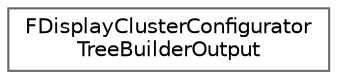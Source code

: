 digraph "Graphical Class Hierarchy"
{
 // INTERACTIVE_SVG=YES
 // LATEX_PDF_SIZE
  bgcolor="transparent";
  edge [fontname=Helvetica,fontsize=10,labelfontname=Helvetica,labelfontsize=10];
  node [fontname=Helvetica,fontsize=10,shape=box,height=0.2,width=0.4];
  rankdir="LR";
  Node0 [id="Node000000",label="FDisplayClusterConfigurator\lTreeBuilderOutput",height=0.2,width=0.4,color="grey40", fillcolor="white", style="filled",URL="$df/d88/structFDisplayClusterConfiguratorTreeBuilderOutput.html",tooltip="Output struct for builders to use."];
}
